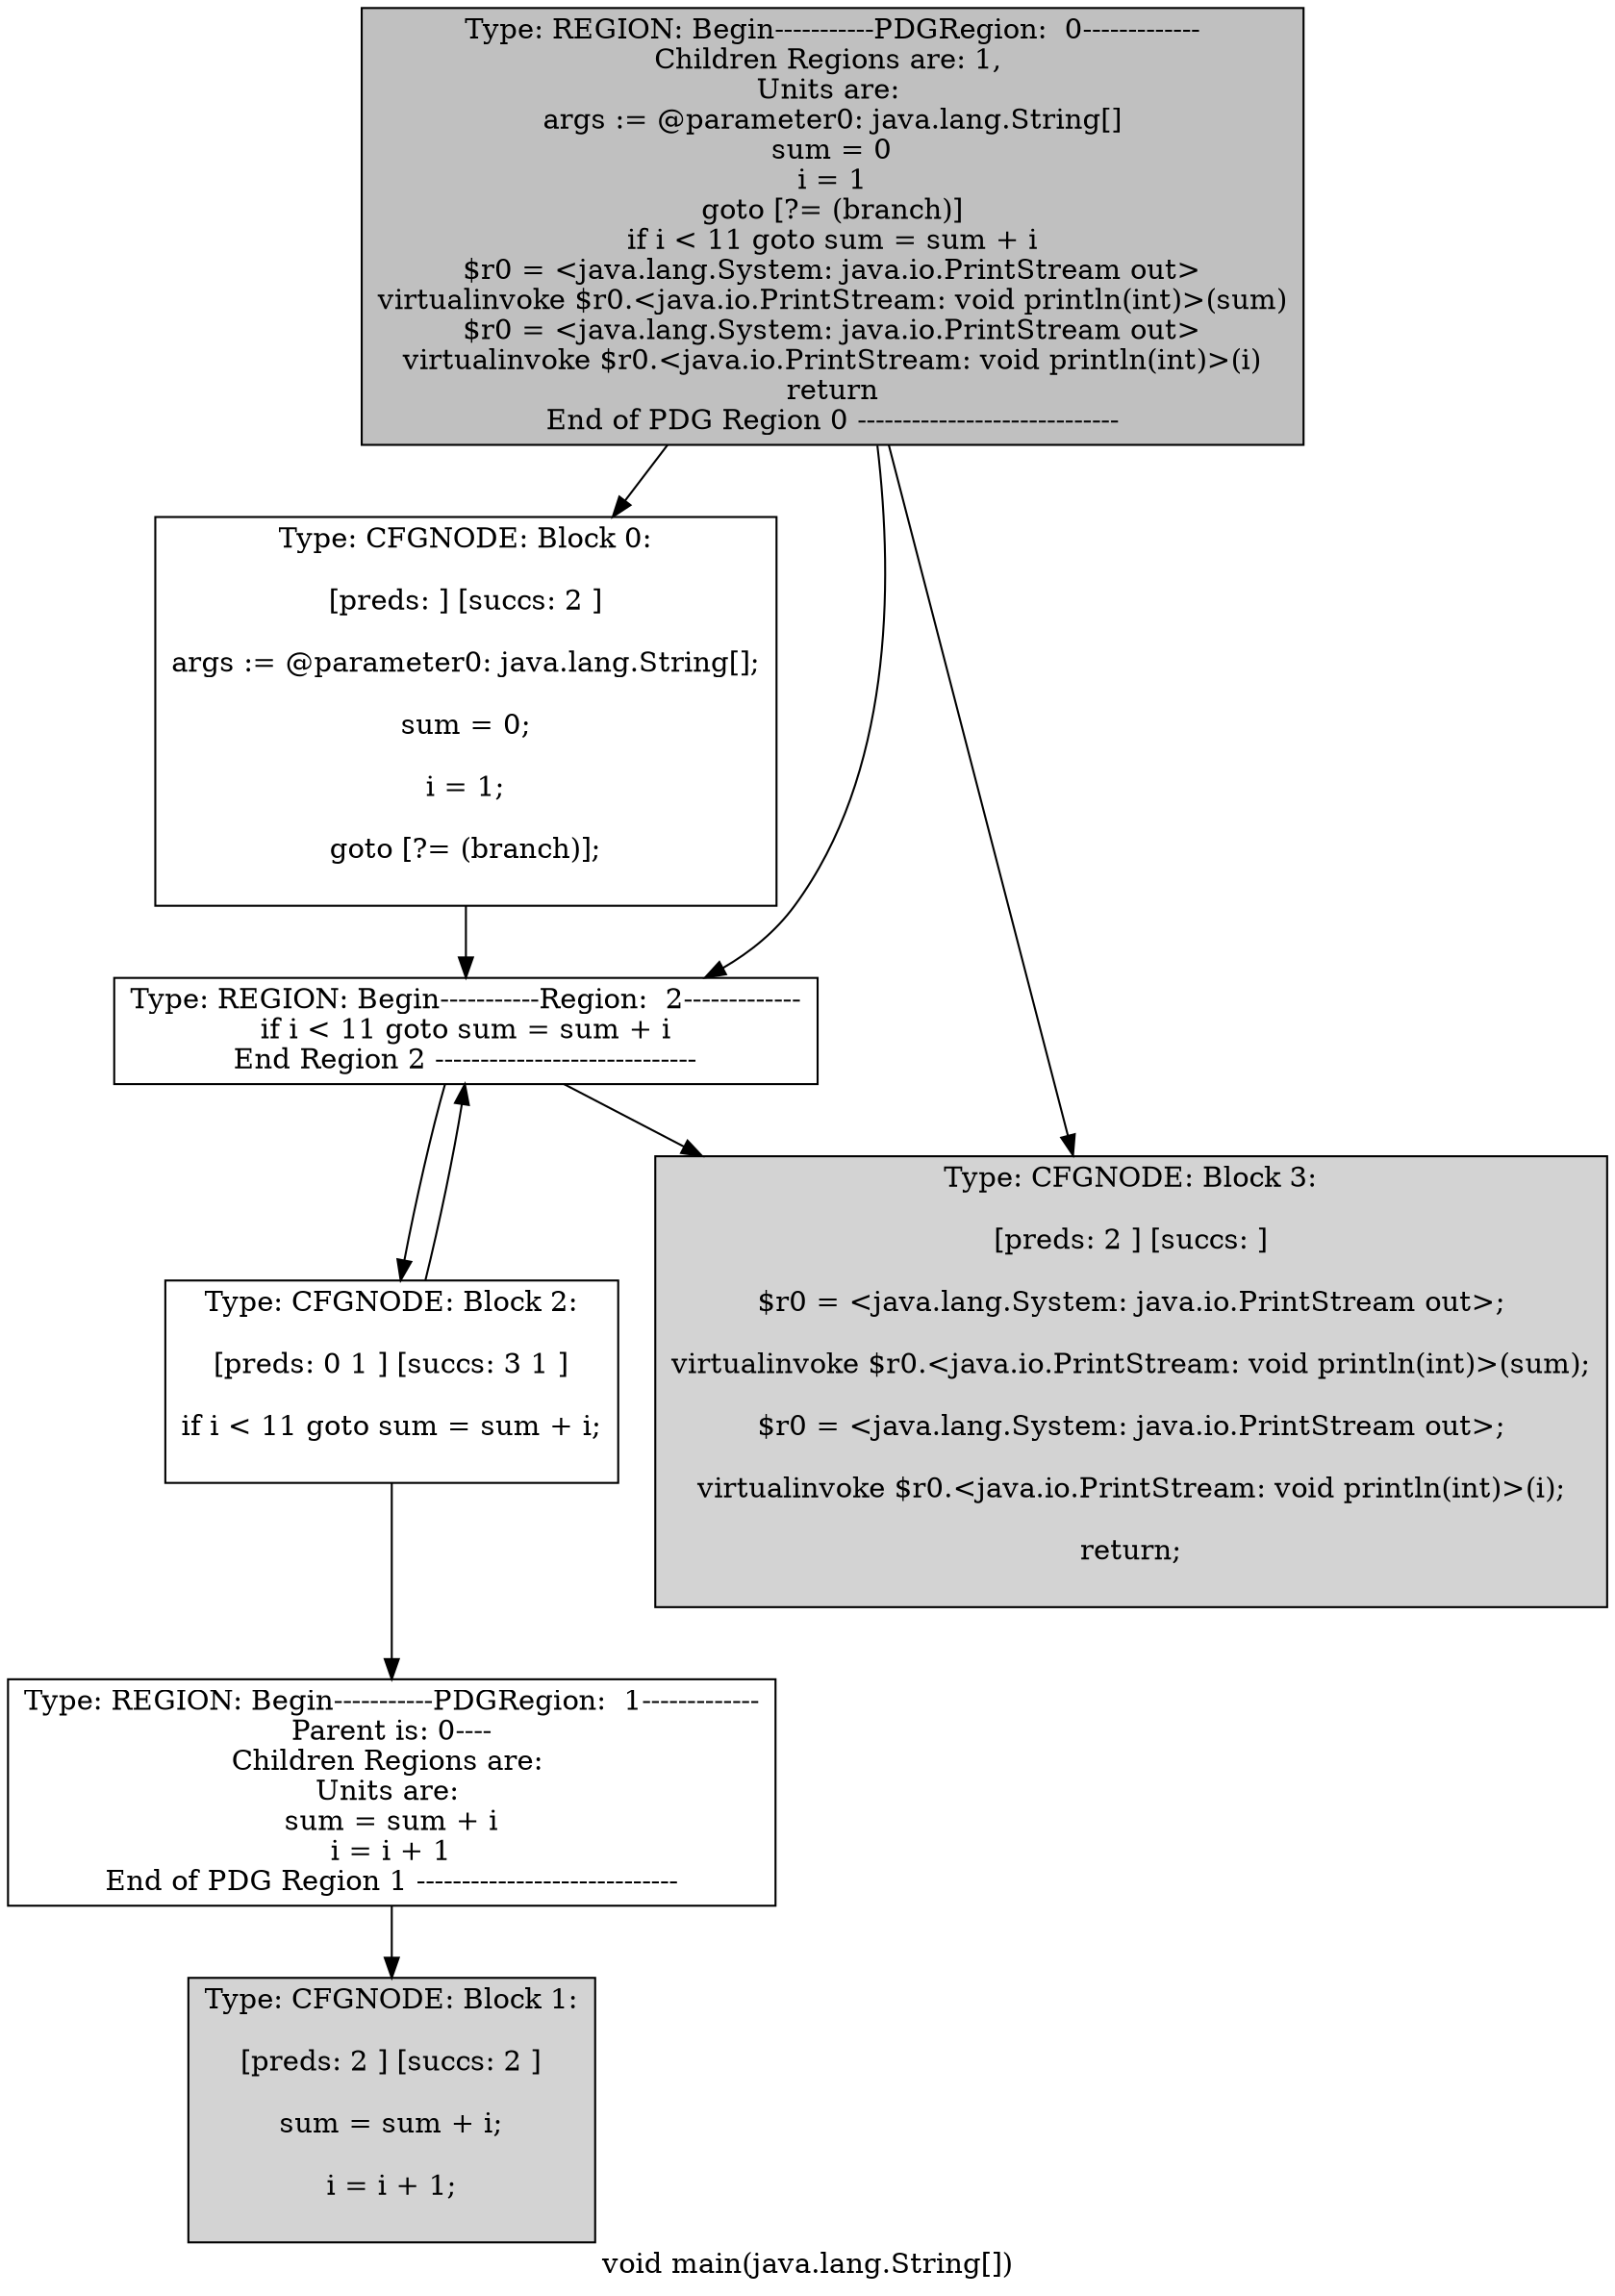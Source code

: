 digraph "void main(java.lang.String[])" {
    label="void main(java.lang.String[])";
    node [shape=box];
    "0" [label="Type: CFGNODE: Block 0:\n[preds: ] [succs: 2 ]\nargs := @parameter0: java.lang.String[];\nsum = 0;\ni = 1;\ngoto [?= (branch)];\n",];
    "1" [label="Type: REGION: Begin-----------Region:  2-------------\nif i < 11 goto sum = sum + i\nEnd Region 2 -----------------------------\n",];
    "0"->"1";
    "4" [label="Type: CFGNODE: Block 2:\n[preds: 0 1 ] [succs: 3 1 ]\nif i < 11 goto sum = sum + i;\n",];
    "1"->"4";
    "6" [style=filled,fillcolor=lightgray,label="Type: CFGNODE: Block 3:\n[preds: 2 ] [succs: ]\n$r0 = <java.lang.System: java.io.PrintStream out>;\nvirtualinvoke $r0.<java.io.PrintStream: void println(int)>(sum);\n$r0 = <java.lang.System: java.io.PrintStream out>;\nvirtualinvoke $r0.<java.io.PrintStream: void println(int)>(i);\nreturn;\n",];
    "1"->"6";
    "2" [style=filled,fillcolor=lightgray,label="Type: CFGNODE: Block 1:\n[preds: 2 ] [succs: 2 ]\nsum = sum + i;\ni = i + 1;\n",];
    "3" [style=filled,fillcolor=gray,label="Type: REGION: Begin-----------PDGRegion:  0-------------\nChildren Regions are: 1, \nUnits are: \nargs := @parameter0: java.lang.String[]\nsum = 0\ni = 1\ngoto [?= (branch)]\nif i < 11 goto sum = sum + i\n$r0 = <java.lang.System: java.io.PrintStream out>\nvirtualinvoke $r0.<java.io.PrintStream: void println(int)>(sum)\n$r0 = <java.lang.System: java.io.PrintStream out>\nvirtualinvoke $r0.<java.io.PrintStream: void println(int)>(i)\nreturn\nEnd of PDG Region 0 -----------------------------\n",];
    "3"->"0";
    "3"->"1";
    "3"->"6";
    "4"->"1";
    "5" [label="Type: REGION: Begin-----------PDGRegion:  1-------------\nParent is: 0----\nChildren Regions are: \nUnits are: \nsum = sum + i\ni = i + 1\nEnd of PDG Region 1 -----------------------------\n",];
    "4"->"5";
    "5"->"2";
}
